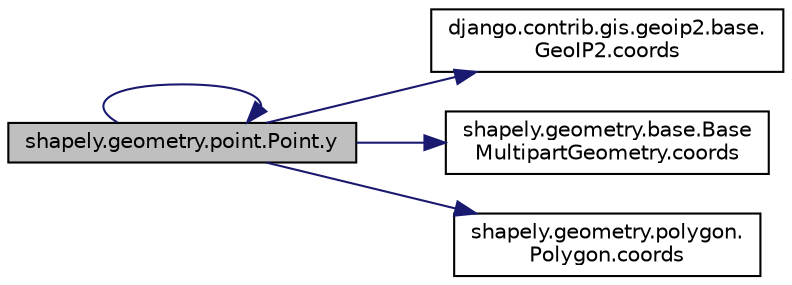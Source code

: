 digraph "shapely.geometry.point.Point.y"
{
 // LATEX_PDF_SIZE
  edge [fontname="Helvetica",fontsize="10",labelfontname="Helvetica",labelfontsize="10"];
  node [fontname="Helvetica",fontsize="10",shape=record];
  rankdir="LR";
  Node1 [label="shapely.geometry.point.Point.y",height=0.2,width=0.4,color="black", fillcolor="grey75", style="filled", fontcolor="black",tooltip=" "];
  Node1 -> Node2 [color="midnightblue",fontsize="10",style="solid",fontname="Helvetica"];
  Node2 [label="django.contrib.gis.geoip2.base.\lGeoIP2.coords",height=0.2,width=0.4,color="black", fillcolor="white", style="filled",URL="$de/de3/classdjango_1_1contrib_1_1gis_1_1geoip2_1_1base_1_1_geo_i_p2.html#a6d4c21a8e508c7828d04cb53207fa7c2",tooltip=" "];
  Node1 -> Node3 [color="midnightblue",fontsize="10",style="solid",fontname="Helvetica"];
  Node3 [label="shapely.geometry.base.Base\lMultipartGeometry.coords",height=0.2,width=0.4,color="black", fillcolor="white", style="filled",URL="$df/d4a/classshapely_1_1geometry_1_1base_1_1_base_multipart_geometry.html#af23aac88edc750c02c60474200ce0f6e",tooltip=" "];
  Node1 -> Node4 [color="midnightblue",fontsize="10",style="solid",fontname="Helvetica"];
  Node4 [label="shapely.geometry.polygon.\lPolygon.coords",height=0.2,width=0.4,color="black", fillcolor="white", style="filled",URL="$da/d80/classshapely_1_1geometry_1_1polygon_1_1_polygon.html#ae365b0bbf4f4b40186b0bbcde9158838",tooltip=" "];
  Node1 -> Node1 [color="midnightblue",fontsize="10",style="solid",fontname="Helvetica"];
}
